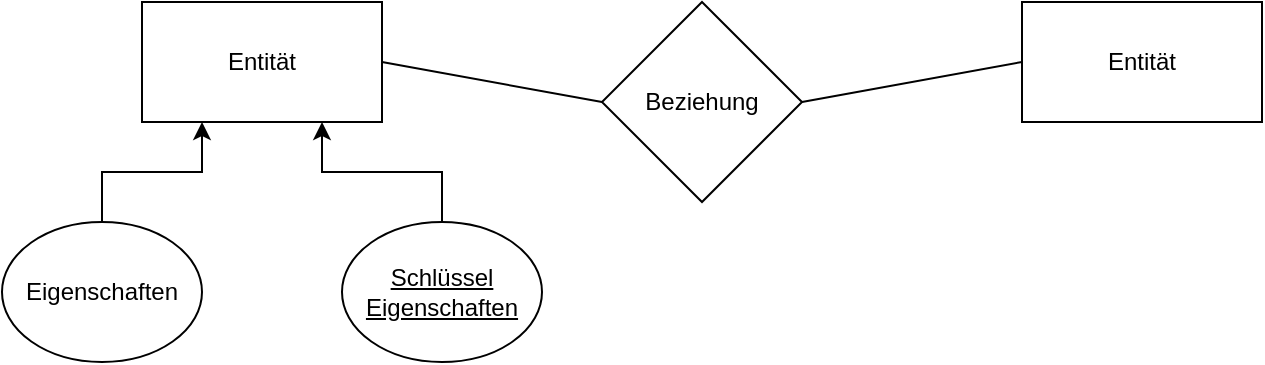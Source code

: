 <mxfile version="24.7.7">
  <diagram name="Seite-1" id="1ZB6A0_unY6Y0Z1B2tjH">
    <mxGraphModel dx="1386" dy="791" grid="1" gridSize="10" guides="1" tooltips="1" connect="1" arrows="1" fold="1" page="1" pageScale="1" pageWidth="827" pageHeight="1169" math="0" shadow="0">
      <root>
        <mxCell id="0" />
        <mxCell id="1" parent="0" />
        <mxCell id="O7FV5Fcs9uyQjyEjQ1Sg-1" value="Entität" style="rounded=0;whiteSpace=wrap;html=1;" vertex="1" parent="1">
          <mxGeometry x="80" y="160" width="120" height="60" as="geometry" />
        </mxCell>
        <mxCell id="O7FV5Fcs9uyQjyEjQ1Sg-2" value="Beziehung" style="rhombus;whiteSpace=wrap;html=1;" vertex="1" parent="1">
          <mxGeometry x="310" y="160" width="100" height="100" as="geometry" />
        </mxCell>
        <mxCell id="O7FV5Fcs9uyQjyEjQ1Sg-3" value="Entität" style="rounded=0;whiteSpace=wrap;html=1;" vertex="1" parent="1">
          <mxGeometry x="520" y="160" width="120" height="60" as="geometry" />
        </mxCell>
        <mxCell id="O7FV5Fcs9uyQjyEjQ1Sg-6" style="edgeStyle=orthogonalEdgeStyle;rounded=0;orthogonalLoop=1;jettySize=auto;html=1;entryX=0.25;entryY=1;entryDx=0;entryDy=0;" edge="1" parent="1" source="O7FV5Fcs9uyQjyEjQ1Sg-4" target="O7FV5Fcs9uyQjyEjQ1Sg-1">
          <mxGeometry relative="1" as="geometry" />
        </mxCell>
        <mxCell id="O7FV5Fcs9uyQjyEjQ1Sg-4" value="Eigenschaften" style="ellipse;whiteSpace=wrap;html=1;" vertex="1" parent="1">
          <mxGeometry x="10" y="270" width="100" height="70" as="geometry" />
        </mxCell>
        <mxCell id="O7FV5Fcs9uyQjyEjQ1Sg-7" style="edgeStyle=orthogonalEdgeStyle;rounded=0;orthogonalLoop=1;jettySize=auto;html=1;entryX=0.75;entryY=1;entryDx=0;entryDy=0;" edge="1" parent="1" source="O7FV5Fcs9uyQjyEjQ1Sg-5" target="O7FV5Fcs9uyQjyEjQ1Sg-1">
          <mxGeometry relative="1" as="geometry" />
        </mxCell>
        <mxCell id="O7FV5Fcs9uyQjyEjQ1Sg-5" value="&lt;u&gt;Schlüssel Eigenschaften&lt;/u&gt;" style="ellipse;whiteSpace=wrap;html=1;" vertex="1" parent="1">
          <mxGeometry x="180" y="270" width="100" height="70" as="geometry" />
        </mxCell>
        <mxCell id="O7FV5Fcs9uyQjyEjQ1Sg-12" value="" style="endArrow=none;html=1;rounded=0;exitX=1;exitY=0.5;exitDx=0;exitDy=0;entryX=0;entryY=0.5;entryDx=0;entryDy=0;" edge="1" parent="1" source="O7FV5Fcs9uyQjyEjQ1Sg-1" target="O7FV5Fcs9uyQjyEjQ1Sg-2">
          <mxGeometry width="50" height="50" relative="1" as="geometry">
            <mxPoint x="390" y="430" as="sourcePoint" />
            <mxPoint x="440" y="380" as="targetPoint" />
          </mxGeometry>
        </mxCell>
        <mxCell id="O7FV5Fcs9uyQjyEjQ1Sg-13" value="" style="endArrow=none;html=1;rounded=0;exitX=1;exitY=0.5;exitDx=0;exitDy=0;entryX=0;entryY=0.5;entryDx=0;entryDy=0;" edge="1" parent="1" source="O7FV5Fcs9uyQjyEjQ1Sg-2" target="O7FV5Fcs9uyQjyEjQ1Sg-3">
          <mxGeometry width="50" height="50" relative="1" as="geometry">
            <mxPoint x="390" y="430" as="sourcePoint" />
            <mxPoint x="440" y="380" as="targetPoint" />
          </mxGeometry>
        </mxCell>
      </root>
    </mxGraphModel>
  </diagram>
</mxfile>
